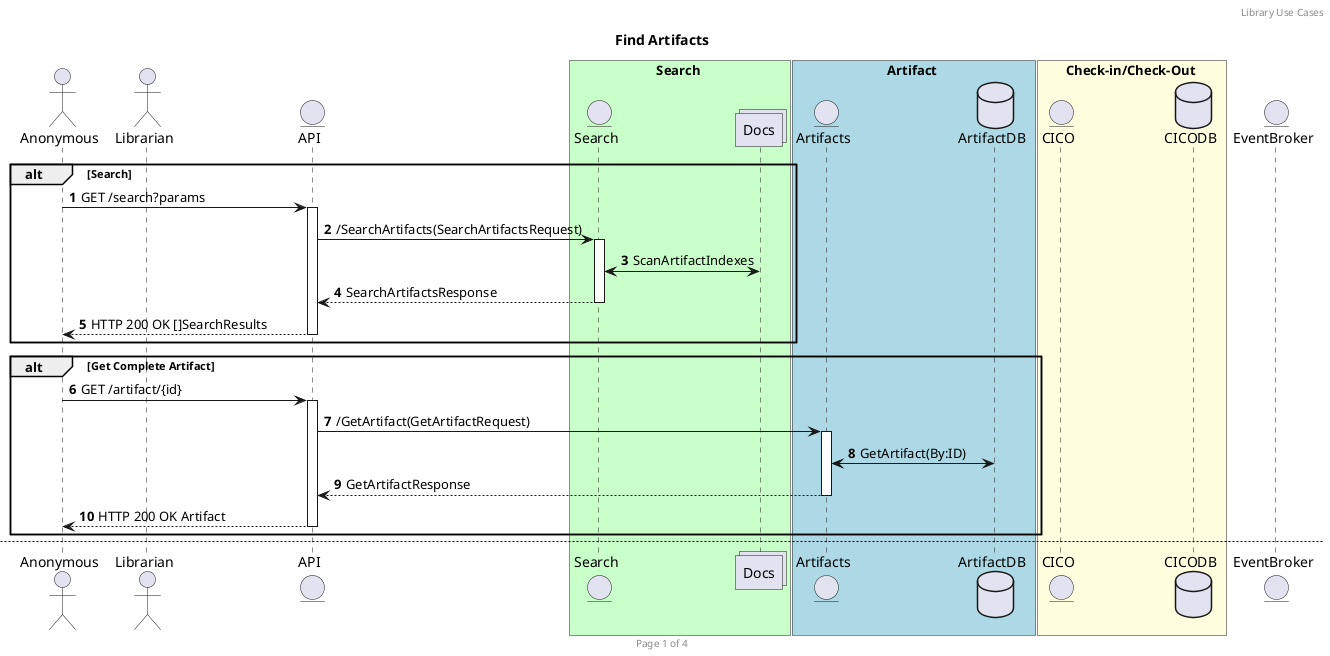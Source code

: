 @startuml
autonumber

actor Anonymous as anon
actor Librarian as lib
entity API as api
box Search #TECHNOLOGY
    entity Search as search
    collections Docs as docs
end box
box Artifact #LightBlue
    entity Artifacts as art
    database ArtifactDB as artDB
end box
box Check-in/Check-Out #LightYellow
    entity CICO as cico
    database CICODB as cicoDB
end box
entity EventBroker as q

header Library Use Cases
footer Page %page% of %lastpage%

title Find Artifacts

alt Search
    anon -> api ++: GET /search?params
    api -> search ++: /SearchArtifacts(SearchArtifactsRequest)
    search <-> docs: ScanArtifactIndexes
    return SearchArtifactsResponse
    return HTTP 200 OK []SearchResults
end

alt Get Complete Artifact
    anon -> api ++: GET /artifact/{id}
    api -> art ++: /GetArtifact(GetArtifactRequest)
    art <-> artDB: GetArtifact(By:ID)
    return GetArtifactResponse
    return HTTP 200 OK Artifact
end


newpage Check Out

lib -> api ++: POST /check-out
api -> cico ++: CheckOut(CheckOutRequest)
cico -> cico: IsPermitted()
cico <-> cicoDB: CheckOut()
cico -> q: ArtifactCheckedOut
return CheckoutResponse
return HTTP 202 Accepted
art <- q ++: ArtifactCheckedOut
art -> artDB: DecrementQuantity
art -> q -- : ArtifactQuantityChanged
search <- q ++: ArtifactQuantityChanged
search -> docs --: UpdateArtifactDoc

newpage Check In

lib -> api ++: POST /check-in
api -> cico ++: CheckIn(CheckInRequest)
cico -> cico: IsPermitted()
cico <-> cicoDB: CheckIn()
cico -> q: ArtifactCheckedIn
return CheckInResponse
return HTTP 202 Accepted
art <- q ++: ArtifactCheckedIn
art -> artDB: IncrementQuantity
art -> q --: ArtifactQuantityChanged
search <- q ++: ArtifactQuantityChanged
search -> docs --: UpdateArtifactDoc

newpage Add a Book

lib -> api ++: POST /artifact
api -> art ++: CreateArtifact(CreateArtifactRequest)
art -> artDB: InsertArtifact()
art -> q: ArtifactCreated
return CreateArtifactResponse
return HTTP 201 Created
search <- q ++: ArtifactCreated
search -> docs --: UpdateArtifactDoc

@enduml